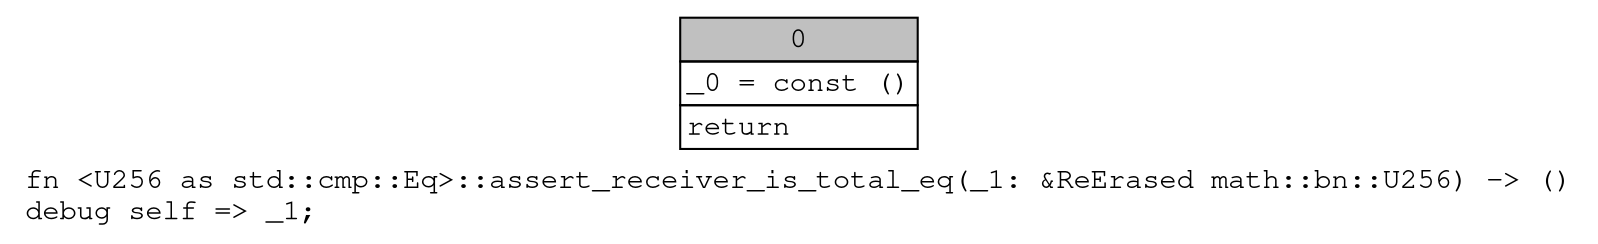 digraph Mir_0_14182 {
    graph [fontname="Courier, monospace"];
    node [fontname="Courier, monospace"];
    edge [fontname="Courier, monospace"];
    label=<fn &lt;U256 as std::cmp::Eq&gt;::assert_receiver_is_total_eq(_1: &amp;ReErased math::bn::U256) -&gt; ()<br align="left"/>debug self =&gt; _1;<br align="left"/>>;
    bb0__0_14182 [shape="none", label=<<table border="0" cellborder="1" cellspacing="0"><tr><td bgcolor="gray" align="center" colspan="1">0</td></tr><tr><td align="left" balign="left">_0 = const ()<br/></td></tr><tr><td align="left">return</td></tr></table>>];
}

